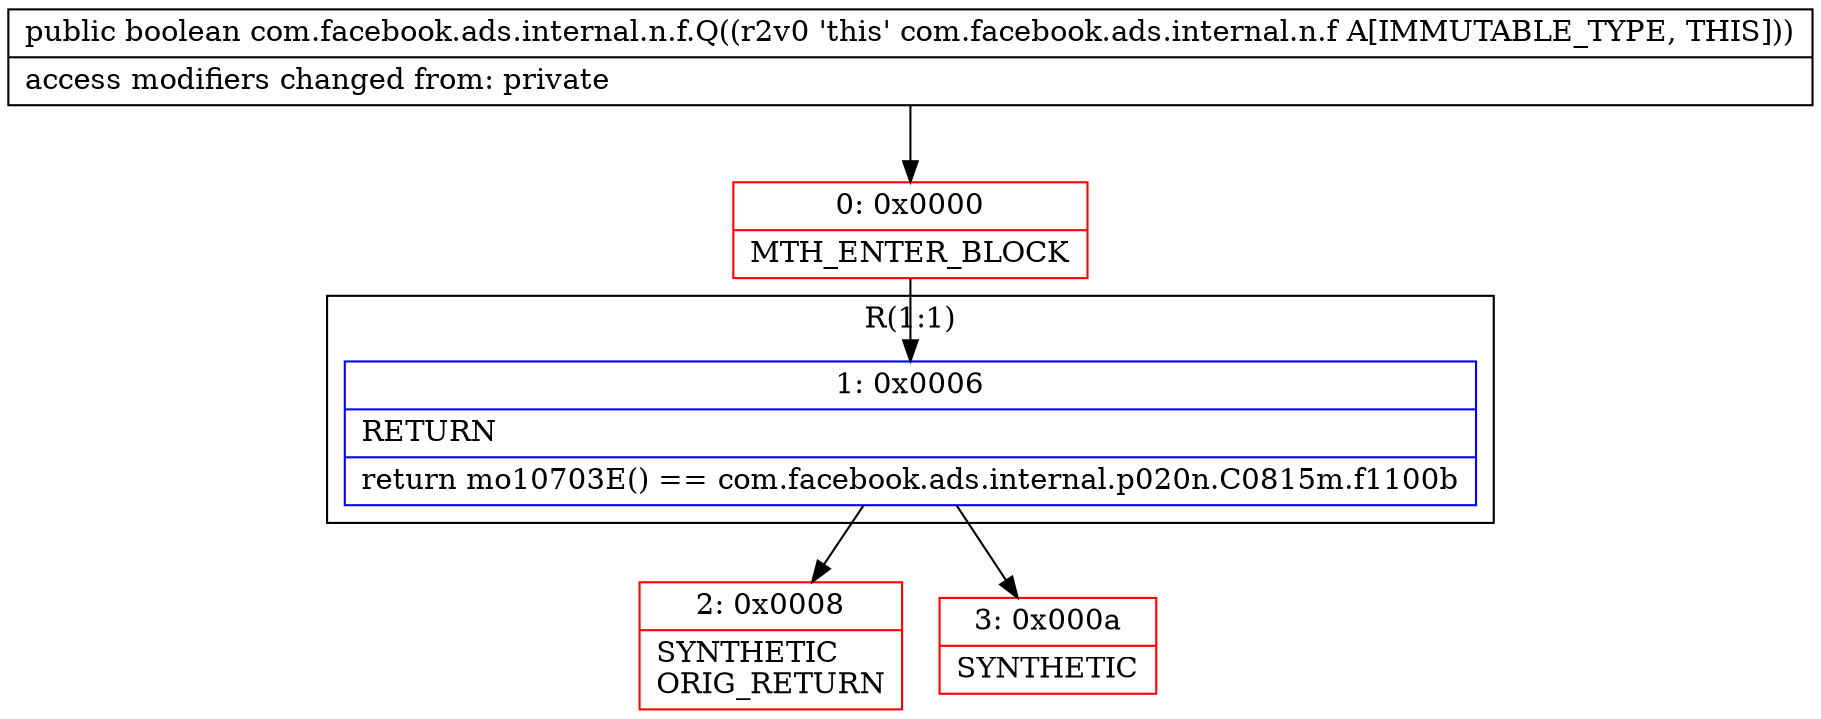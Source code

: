 digraph "CFG forcom.facebook.ads.internal.n.f.Q()Z" {
subgraph cluster_Region_699662554 {
label = "R(1:1)";
node [shape=record,color=blue];
Node_1 [shape=record,label="{1\:\ 0x0006|RETURN\l|return mo10703E() == com.facebook.ads.internal.p020n.C0815m.f1100b\l}"];
}
Node_0 [shape=record,color=red,label="{0\:\ 0x0000|MTH_ENTER_BLOCK\l}"];
Node_2 [shape=record,color=red,label="{2\:\ 0x0008|SYNTHETIC\lORIG_RETURN\l}"];
Node_3 [shape=record,color=red,label="{3\:\ 0x000a|SYNTHETIC\l}"];
MethodNode[shape=record,label="{public boolean com.facebook.ads.internal.n.f.Q((r2v0 'this' com.facebook.ads.internal.n.f A[IMMUTABLE_TYPE, THIS]))  | access modifiers changed from: private\l}"];
MethodNode -> Node_0;
Node_1 -> Node_2;
Node_1 -> Node_3;
Node_0 -> Node_1;
}

